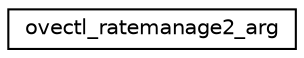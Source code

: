 digraph "Graphical Class Hierarchy"
{
 // LATEX_PDF_SIZE
  edge [fontname="Helvetica",fontsize="10",labelfontname="Helvetica",labelfontsize="10"];
  node [fontname="Helvetica",fontsize="10",shape=record];
  rankdir="LR";
  Node0 [label="ovectl_ratemanage2_arg",height=0.2,width=0.4,color="black", fillcolor="white", style="filled",URL="$de/d03/structovectl__ratemanage2__arg.html",tooltip=" "];
}

